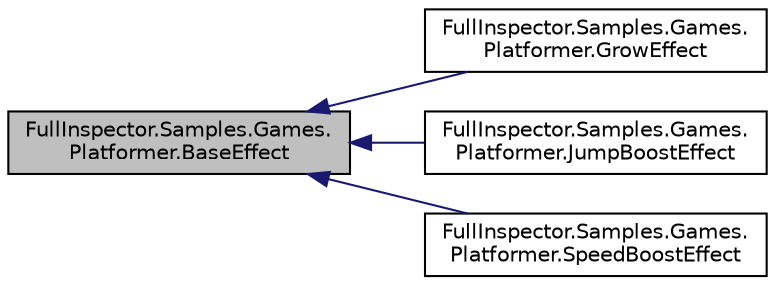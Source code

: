 digraph "FullInspector.Samples.Games.Platformer.BaseEffect"
{
  edge [fontname="Helvetica",fontsize="10",labelfontname="Helvetica",labelfontsize="10"];
  node [fontname="Helvetica",fontsize="10",shape=record];
  rankdir="LR";
  Node1 [label="FullInspector.Samples.Games.\lPlatformer.BaseEffect",height=0.2,width=0.4,color="black", fillcolor="grey75", style="filled" fontcolor="black"];
  Node1 -> Node2 [dir="back",color="midnightblue",fontsize="10",style="solid",fontname="Helvetica"];
  Node2 [label="FullInspector.Samples.Games.\lPlatformer.GrowEffect",height=0.2,width=0.4,color="black", fillcolor="white", style="filled",URL="$class_full_inspector_1_1_samples_1_1_games_1_1_platformer_1_1_grow_effect.html"];
  Node1 -> Node3 [dir="back",color="midnightblue",fontsize="10",style="solid",fontname="Helvetica"];
  Node3 [label="FullInspector.Samples.Games.\lPlatformer.JumpBoostEffect",height=0.2,width=0.4,color="black", fillcolor="white", style="filled",URL="$class_full_inspector_1_1_samples_1_1_games_1_1_platformer_1_1_jump_boost_effect.html"];
  Node1 -> Node4 [dir="back",color="midnightblue",fontsize="10",style="solid",fontname="Helvetica"];
  Node4 [label="FullInspector.Samples.Games.\lPlatformer.SpeedBoostEffect",height=0.2,width=0.4,color="black", fillcolor="white", style="filled",URL="$class_full_inspector_1_1_samples_1_1_games_1_1_platformer_1_1_speed_boost_effect.html"];
}
